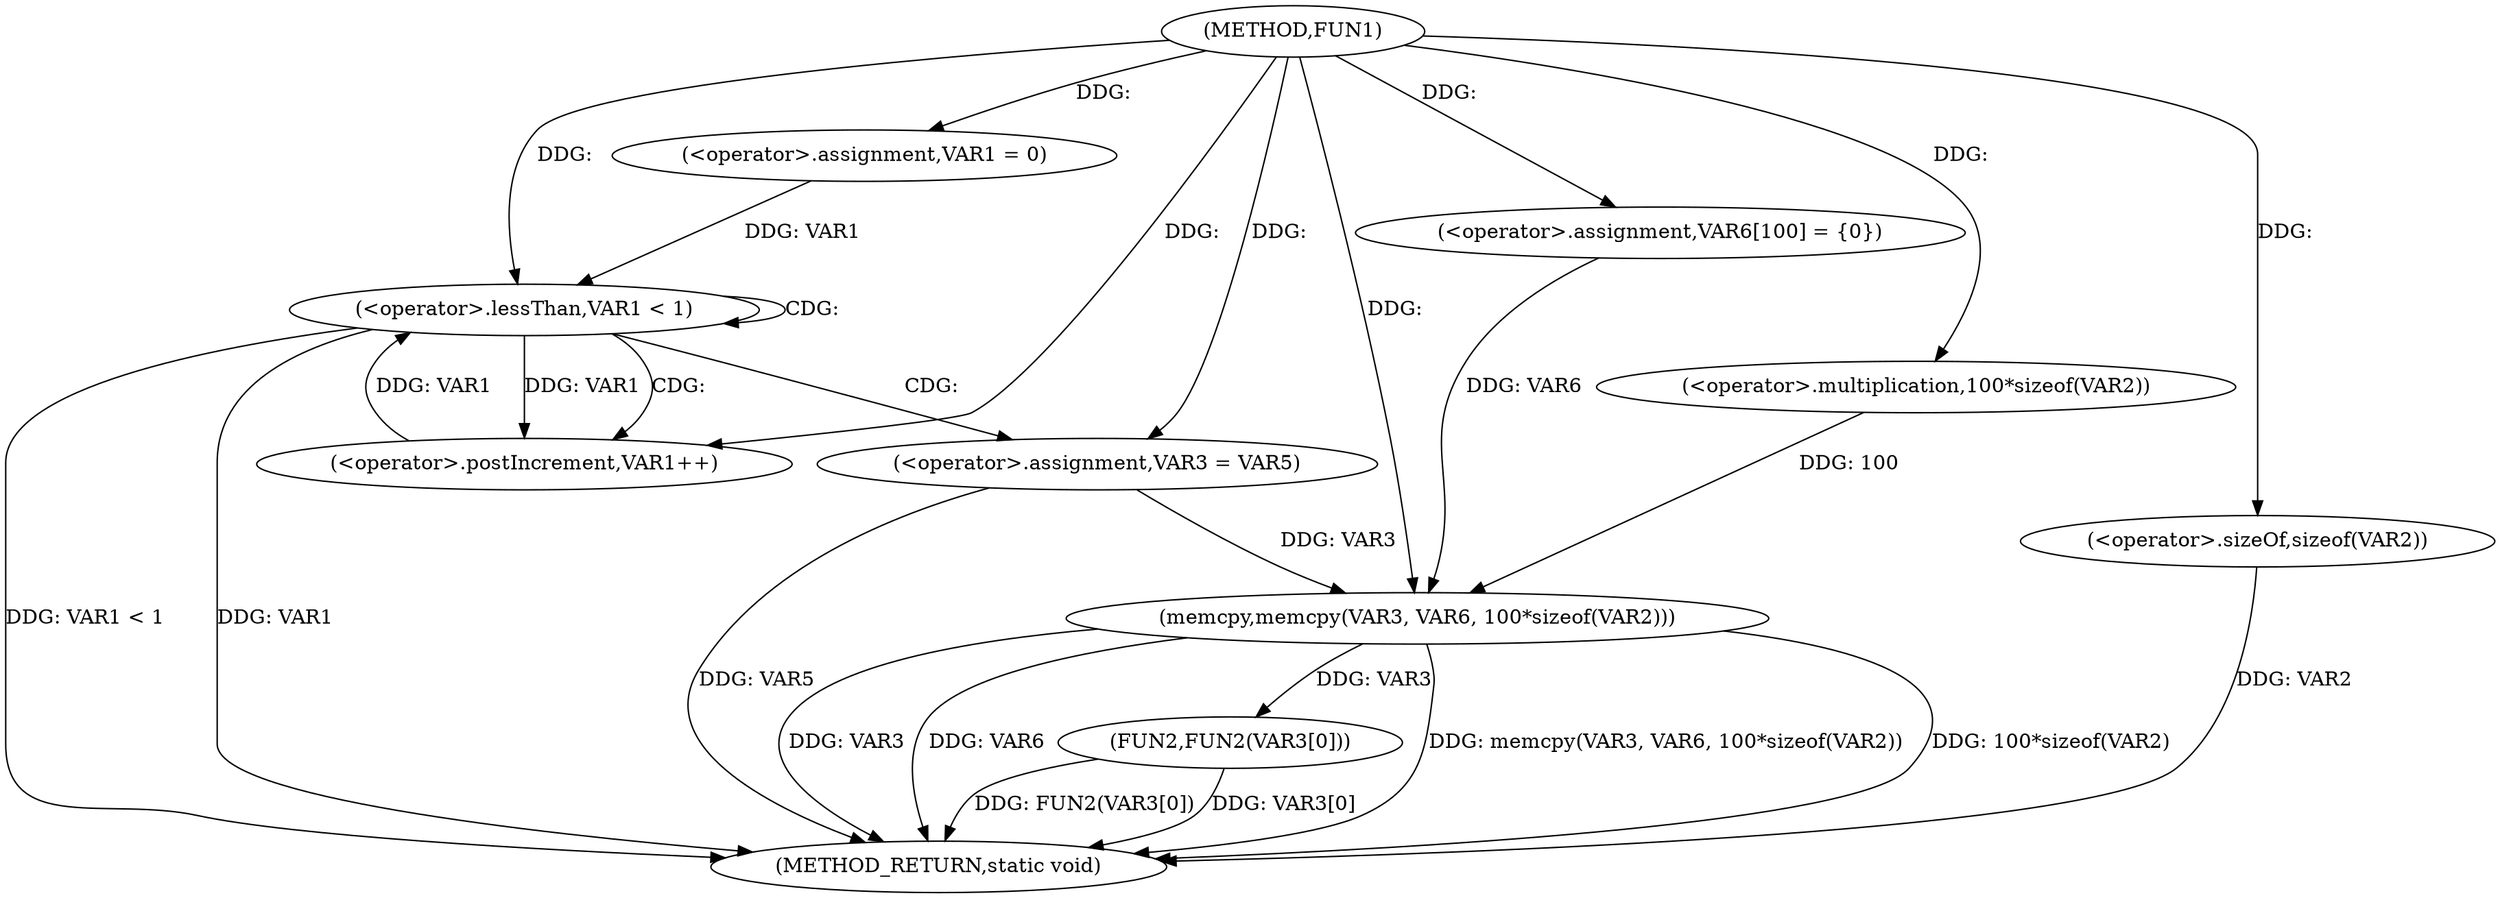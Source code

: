 digraph FUN1 {  
"1000100" [label = "(METHOD,FUN1)" ]
"1000134" [label = "(METHOD_RETURN,static void)" ]
"1000107" [label = "(<operator>.assignment,VAR1 = 0)" ]
"1000110" [label = "(<operator>.lessThan,VAR1 < 1)" ]
"1000113" [label = "(<operator>.postIncrement,VAR1++)" ]
"1000116" [label = "(<operator>.assignment,VAR3 = VAR5)" ]
"1000121" [label = "(<operator>.assignment,VAR6[100] = {0})" ]
"1000123" [label = "(memcpy,memcpy(VAR3, VAR6, 100*sizeof(VAR2)))" ]
"1000126" [label = "(<operator>.multiplication,100*sizeof(VAR2))" ]
"1000128" [label = "(<operator>.sizeOf,sizeof(VAR2))" ]
"1000130" [label = "(FUN2,FUN2(VAR3[0]))" ]
  "1000123" -> "1000134"  [ label = "DDG: VAR6"] 
  "1000123" -> "1000134"  [ label = "DDG: memcpy(VAR3, VAR6, 100*sizeof(VAR2))"] 
  "1000128" -> "1000134"  [ label = "DDG: VAR2"] 
  "1000116" -> "1000134"  [ label = "DDG: VAR5"] 
  "1000130" -> "1000134"  [ label = "DDG: FUN2(VAR3[0])"] 
  "1000123" -> "1000134"  [ label = "DDG: 100*sizeof(VAR2)"] 
  "1000110" -> "1000134"  [ label = "DDG: VAR1 < 1"] 
  "1000110" -> "1000134"  [ label = "DDG: VAR1"] 
  "1000130" -> "1000134"  [ label = "DDG: VAR3[0]"] 
  "1000123" -> "1000134"  [ label = "DDG: VAR3"] 
  "1000100" -> "1000107"  [ label = "DDG: "] 
  "1000107" -> "1000110"  [ label = "DDG: VAR1"] 
  "1000113" -> "1000110"  [ label = "DDG: VAR1"] 
  "1000100" -> "1000110"  [ label = "DDG: "] 
  "1000110" -> "1000113"  [ label = "DDG: VAR1"] 
  "1000100" -> "1000113"  [ label = "DDG: "] 
  "1000100" -> "1000116"  [ label = "DDG: "] 
  "1000100" -> "1000121"  [ label = "DDG: "] 
  "1000116" -> "1000123"  [ label = "DDG: VAR3"] 
  "1000100" -> "1000123"  [ label = "DDG: "] 
  "1000121" -> "1000123"  [ label = "DDG: VAR6"] 
  "1000126" -> "1000123"  [ label = "DDG: 100"] 
  "1000100" -> "1000126"  [ label = "DDG: "] 
  "1000100" -> "1000128"  [ label = "DDG: "] 
  "1000123" -> "1000130"  [ label = "DDG: VAR3"] 
  "1000110" -> "1000110"  [ label = "CDG: "] 
  "1000110" -> "1000116"  [ label = "CDG: "] 
  "1000110" -> "1000113"  [ label = "CDG: "] 
}
